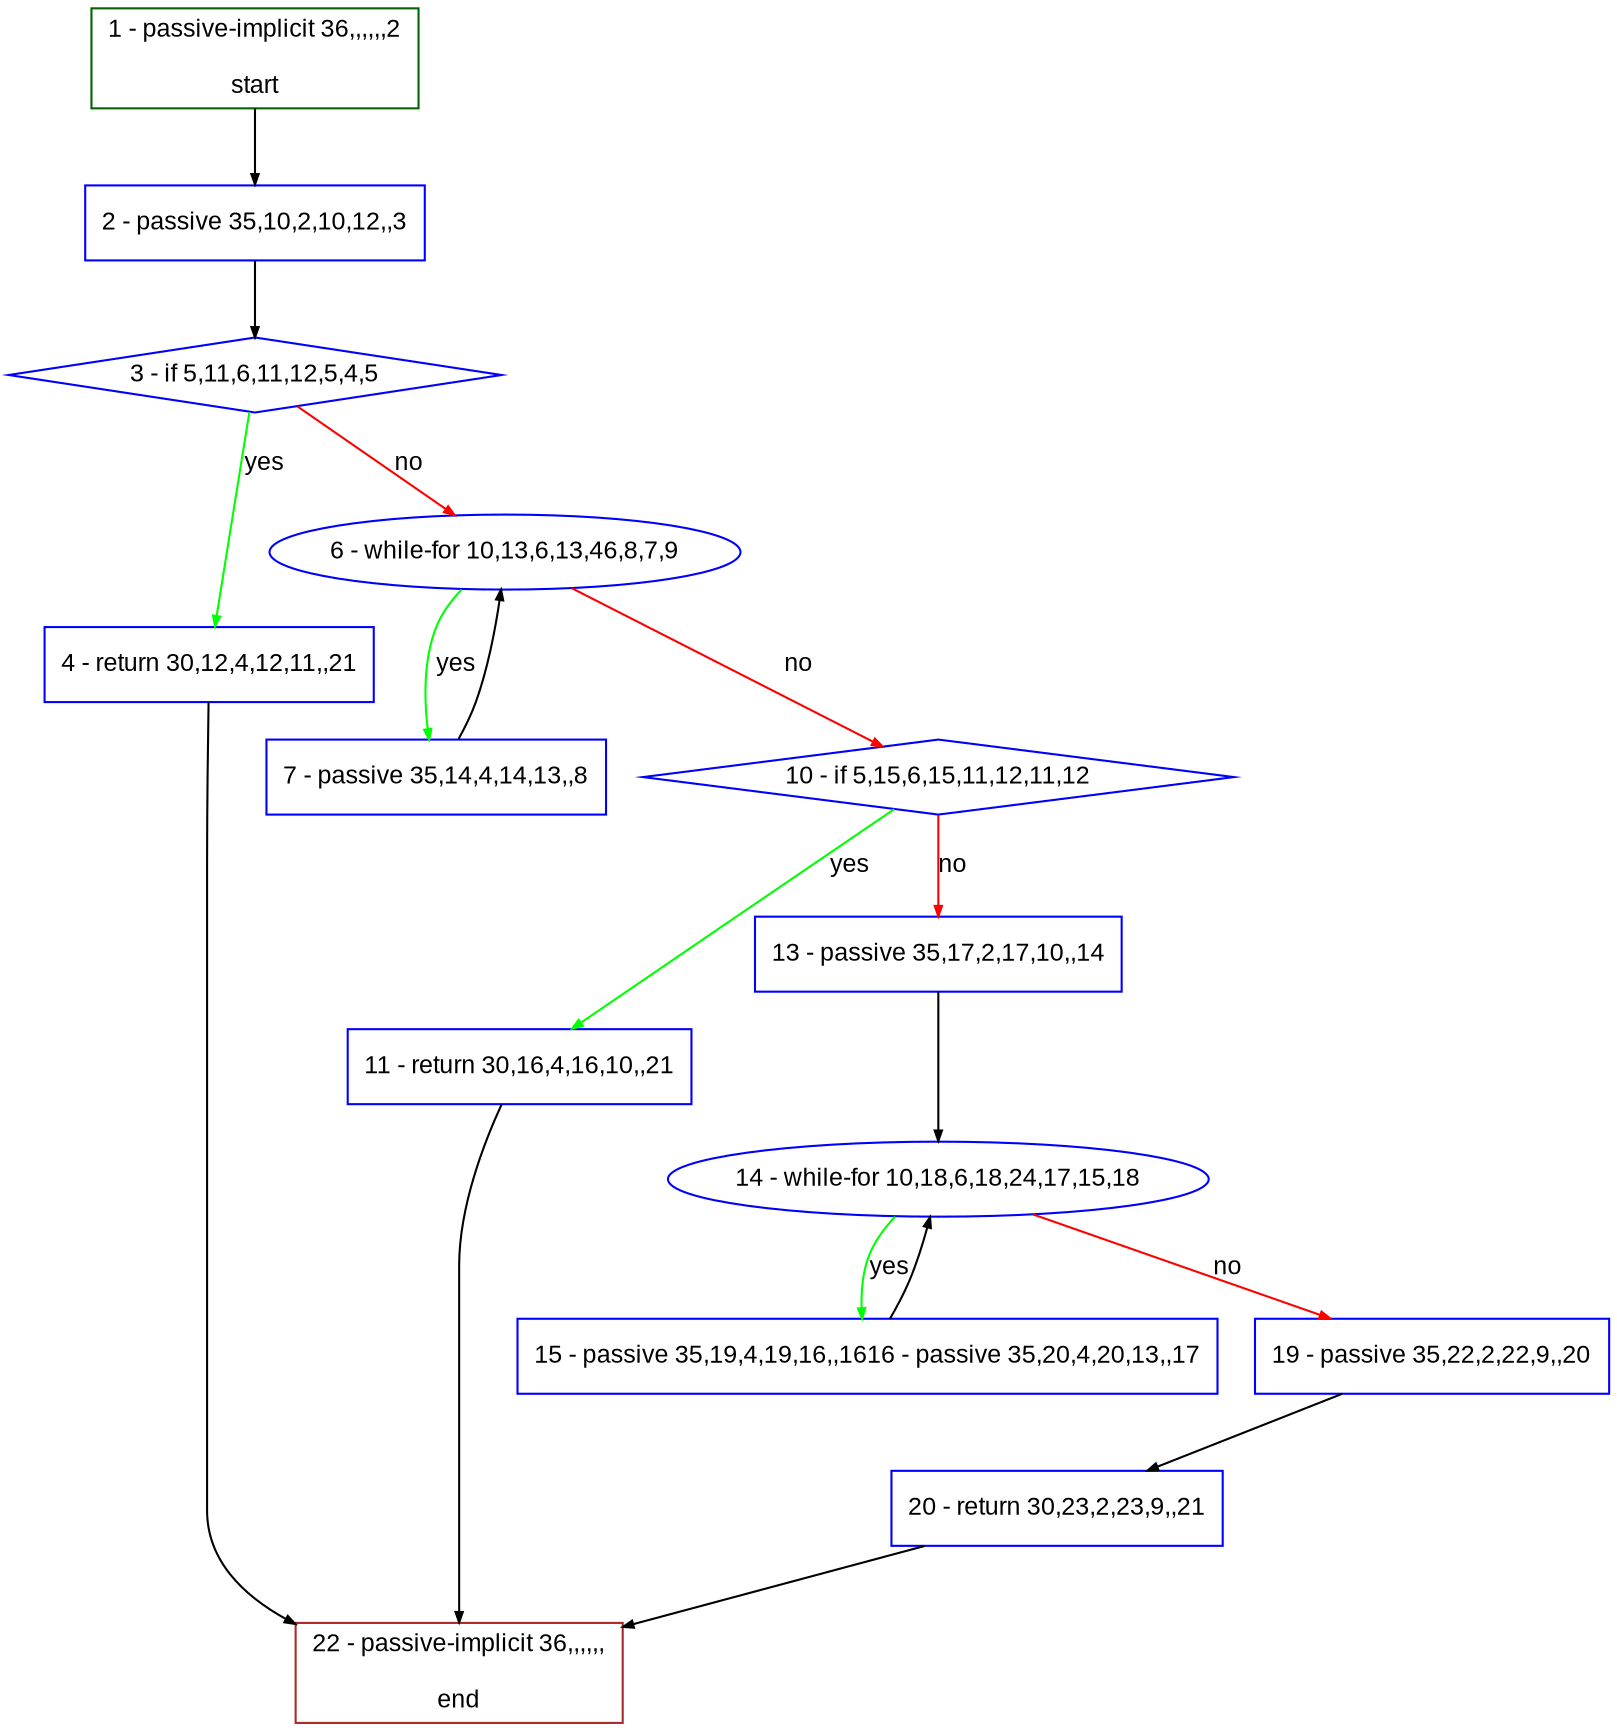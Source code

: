 digraph "" {
  graph [bgcolor="white", fillcolor="#FFFFCC", pack="true", packmode="clust", fontname="Arial", label="", fontsize="12", compound="true", style="rounded,filled"];
  node [node_initialized="no", fillcolor="white", fontname="Arial", label="", color="grey", fontsize="12", fixedsize="false", compound="true", shape="rectangle", style="filled"];
  edge [arrowtail="none", lhead="", fontcolor="black", fontname="Arial", label="", color="black", fontsize="12", arrowhead="normal", arrowsize="0.5", compound="true", ltail="", dir="forward"];
  __N1 [fillcolor="#ffffff", label="2 - passive 35,10,2,10,12,,3", color="#0000ff", shape="box", style="filled"];
  __N2 [fillcolor="#ffffff", label="1 - passive-implicit 36,,,,,,2\n\nstart", color="#006400", shape="box", style="filled"];
  __N3 [fillcolor="#ffffff", label="3 - if 5,11,6,11,12,5,4,5", color="#0000ff", shape="diamond", style="filled"];
  __N4 [fillcolor="#ffffff", label="4 - return 30,12,4,12,11,,21", color="#0000ff", shape="box", style="filled"];
  __N5 [fillcolor="#ffffff", label="6 - while-for 10,13,6,13,46,8,7,9", color="#0000ff", shape="oval", style="filled"];
  __N6 [fillcolor="#ffffff", label="22 - passive-implicit 36,,,,,,\n\nend", color="#a52a2a", shape="box", style="filled"];
  __N7 [fillcolor="#ffffff", label="7 - passive 35,14,4,14,13,,8", color="#0000ff", shape="box", style="filled"];
  __N8 [fillcolor="#ffffff", label="10 - if 5,15,6,15,11,12,11,12", color="#0000ff", shape="diamond", style="filled"];
  __N9 [fillcolor="#ffffff", label="11 - return 30,16,4,16,10,,21", color="#0000ff", shape="box", style="filled"];
  __N10 [fillcolor="#ffffff", label="13 - passive 35,17,2,17,10,,14", color="#0000ff", shape="box", style="filled"];
  __N11 [fillcolor="#ffffff", label="14 - while-for 10,18,6,18,24,17,15,18", color="#0000ff", shape="oval", style="filled"];
  __N12 [fillcolor="#ffffff", label="15 - passive 35,19,4,19,16,,1616 - passive 35,20,4,20,13,,17", color="#0000ff", shape="box", style="filled"];
  __N13 [fillcolor="#ffffff", label="19 - passive 35,22,2,22,9,,20", color="#0000ff", shape="box", style="filled"];
  __N14 [fillcolor="#ffffff", label="20 - return 30,23,2,23,9,,21", color="#0000ff", shape="box", style="filled"];
  __N2 -> __N1 [arrowtail="none", color="#000000", label="", arrowhead="normal", dir="forward"];
  __N1 -> __N3 [arrowtail="none", color="#000000", label="", arrowhead="normal", dir="forward"];
  __N3 -> __N4 [arrowtail="none", color="#00ff00", label="yes", arrowhead="normal", dir="forward"];
  __N3 -> __N5 [arrowtail="none", color="#ff0000", label="no", arrowhead="normal", dir="forward"];
  __N4 -> __N6 [arrowtail="none", color="#000000", label="", arrowhead="normal", dir="forward"];
  __N5 -> __N7 [arrowtail="none", color="#00ff00", label="yes", arrowhead="normal", dir="forward"];
  __N7 -> __N5 [arrowtail="none", color="#000000", label="", arrowhead="normal", dir="forward"];
  __N5 -> __N8 [arrowtail="none", color="#ff0000", label="no", arrowhead="normal", dir="forward"];
  __N8 -> __N9 [arrowtail="none", color="#00ff00", label="yes", arrowhead="normal", dir="forward"];
  __N8 -> __N10 [arrowtail="none", color="#ff0000", label="no", arrowhead="normal", dir="forward"];
  __N9 -> __N6 [arrowtail="none", color="#000000", label="", arrowhead="normal", dir="forward"];
  __N10 -> __N11 [arrowtail="none", color="#000000", label="", arrowhead="normal", dir="forward"];
  __N11 -> __N12 [arrowtail="none", color="#00ff00", label="yes", arrowhead="normal", dir="forward"];
  __N12 -> __N11 [arrowtail="none", color="#000000", label="", arrowhead="normal", dir="forward"];
  __N11 -> __N13 [arrowtail="none", color="#ff0000", label="no", arrowhead="normal", dir="forward"];
  __N13 -> __N14 [arrowtail="none", color="#000000", label="", arrowhead="normal", dir="forward"];
  __N14 -> __N6 [arrowtail="none", color="#000000", label="", arrowhead="normal", dir="forward"];
}
